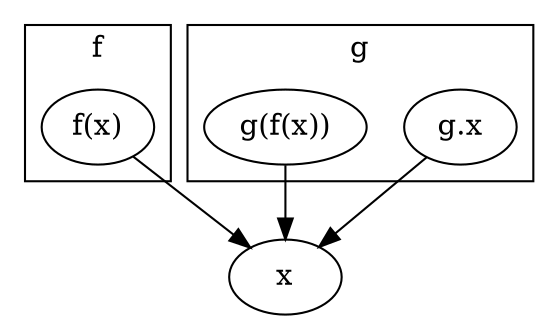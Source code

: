 
digraph G {
  x
  subgraph cluster0 {
    label="f";
    "f(x)"
  }
  subgraph cluster1 {
    label="g";
    "g.x"
    "g(f(x))"
  }
  "g.x" -> x
  "f(x)" -> x
  "g(f(x))" -> x 
}

